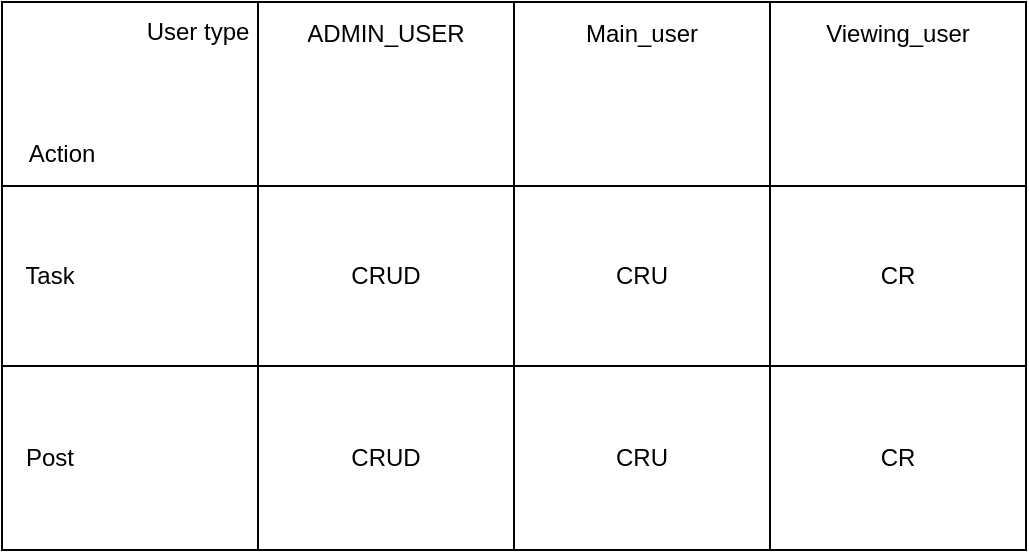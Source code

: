 <mxfile version="24.5.3" type="device">
  <diagram name="Page-1" id="KxFUunisI3KA-j2Cj4el">
    <mxGraphModel dx="1103" dy="-551" grid="0" gridSize="10" guides="1" tooltips="1" connect="1" arrows="1" fold="1" page="0" pageScale="1" pageWidth="850" pageHeight="1100" math="0" shadow="0">
      <root>
        <mxCell id="0" />
        <mxCell id="1" parent="0" />
        <mxCell id="Fsr9ZngQqqMnOgbyJzkZ-1" value="" style="shape=table;startSize=0;container=1;collapsible=0;childLayout=tableLayout;" vertex="1" parent="1">
          <mxGeometry x="175" y="1361" width="512" height="274" as="geometry" />
        </mxCell>
        <mxCell id="Fsr9ZngQqqMnOgbyJzkZ-2" value="" style="shape=tableRow;horizontal=0;startSize=0;swimlaneHead=0;swimlaneBody=0;strokeColor=inherit;top=0;left=0;bottom=0;right=0;collapsible=0;dropTarget=0;fillColor=none;points=[[0,0.5],[1,0.5]];portConstraint=eastwest;" vertex="1" parent="Fsr9ZngQqqMnOgbyJzkZ-1">
          <mxGeometry width="512" height="92" as="geometry" />
        </mxCell>
        <mxCell id="Fsr9ZngQqqMnOgbyJzkZ-3" value="" style="shape=partialRectangle;html=1;whiteSpace=wrap;connectable=0;strokeColor=inherit;overflow=hidden;fillColor=none;top=0;left=0;bottom=0;right=0;pointerEvents=1;" vertex="1" parent="Fsr9ZngQqqMnOgbyJzkZ-2">
          <mxGeometry width="128" height="92" as="geometry">
            <mxRectangle width="128" height="92" as="alternateBounds" />
          </mxGeometry>
        </mxCell>
        <mxCell id="Fsr9ZngQqqMnOgbyJzkZ-4" value="ADMIN_USER" style="shape=partialRectangle;html=1;whiteSpace=wrap;connectable=0;strokeColor=inherit;overflow=hidden;fillColor=none;top=0;left=0;bottom=0;right=0;pointerEvents=1;verticalAlign=middle;spacingTop=0;spacingBottom=60;" vertex="1" parent="Fsr9ZngQqqMnOgbyJzkZ-2">
          <mxGeometry x="128" width="128" height="92" as="geometry">
            <mxRectangle width="128" height="92" as="alternateBounds" />
          </mxGeometry>
        </mxCell>
        <mxCell id="Fsr9ZngQqqMnOgbyJzkZ-5" value="Main_user" style="shape=partialRectangle;html=1;whiteSpace=wrap;connectable=0;strokeColor=inherit;overflow=hidden;fillColor=none;top=0;left=0;bottom=0;right=0;pointerEvents=1;verticalAlign=middle;spacingTop=0;spacingBottom=60;" vertex="1" parent="Fsr9ZngQqqMnOgbyJzkZ-2">
          <mxGeometry x="256" width="128" height="92" as="geometry">
            <mxRectangle width="128" height="92" as="alternateBounds" />
          </mxGeometry>
        </mxCell>
        <mxCell id="Fsr9ZngQqqMnOgbyJzkZ-6" value="Viewing_user" style="shape=partialRectangle;html=1;whiteSpace=wrap;connectable=0;strokeColor=inherit;overflow=hidden;fillColor=none;top=0;left=0;bottom=0;right=0;pointerEvents=1;verticalAlign=middle;spacingTop=0;spacingBottom=60;" vertex="1" parent="Fsr9ZngQqqMnOgbyJzkZ-2">
          <mxGeometry x="384" width="128" height="92" as="geometry">
            <mxRectangle width="128" height="92" as="alternateBounds" />
          </mxGeometry>
        </mxCell>
        <mxCell id="Fsr9ZngQqqMnOgbyJzkZ-7" value="" style="shape=tableRow;horizontal=0;startSize=0;swimlaneHead=0;swimlaneBody=0;strokeColor=inherit;top=0;left=0;bottom=0;right=0;collapsible=0;dropTarget=0;fillColor=none;points=[[0,0.5],[1,0.5]];portConstraint=eastwest;" vertex="1" parent="Fsr9ZngQqqMnOgbyJzkZ-1">
          <mxGeometry y="92" width="512" height="90" as="geometry" />
        </mxCell>
        <mxCell id="Fsr9ZngQqqMnOgbyJzkZ-8" value="Task" style="shape=partialRectangle;html=1;whiteSpace=wrap;connectable=0;strokeColor=inherit;overflow=hidden;fillColor=none;top=0;left=0;bottom=0;right=0;pointerEvents=1;labelPosition=center;verticalLabelPosition=middle;align=center;verticalAlign=middle;spacingLeft=0;spacingRight=80;" vertex="1" parent="Fsr9ZngQqqMnOgbyJzkZ-7">
          <mxGeometry width="128" height="90" as="geometry">
            <mxRectangle width="128" height="90" as="alternateBounds" />
          </mxGeometry>
        </mxCell>
        <mxCell id="Fsr9ZngQqqMnOgbyJzkZ-9" value="CRUD" style="shape=partialRectangle;html=1;whiteSpace=wrap;connectable=0;strokeColor=inherit;overflow=hidden;fillColor=none;top=0;left=0;bottom=0;right=0;pointerEvents=1;" vertex="1" parent="Fsr9ZngQqqMnOgbyJzkZ-7">
          <mxGeometry x="128" width="128" height="90" as="geometry">
            <mxRectangle width="128" height="90" as="alternateBounds" />
          </mxGeometry>
        </mxCell>
        <mxCell id="Fsr9ZngQqqMnOgbyJzkZ-10" value="CRU" style="shape=partialRectangle;html=1;whiteSpace=wrap;connectable=0;strokeColor=inherit;overflow=hidden;fillColor=none;top=0;left=0;bottom=0;right=0;pointerEvents=1;" vertex="1" parent="Fsr9ZngQqqMnOgbyJzkZ-7">
          <mxGeometry x="256" width="128" height="90" as="geometry">
            <mxRectangle width="128" height="90" as="alternateBounds" />
          </mxGeometry>
        </mxCell>
        <mxCell id="Fsr9ZngQqqMnOgbyJzkZ-11" value="CR" style="shape=partialRectangle;html=1;whiteSpace=wrap;connectable=0;strokeColor=inherit;overflow=hidden;fillColor=none;top=0;left=0;bottom=0;right=0;pointerEvents=1;" vertex="1" parent="Fsr9ZngQqqMnOgbyJzkZ-7">
          <mxGeometry x="384" width="128" height="90" as="geometry">
            <mxRectangle width="128" height="90" as="alternateBounds" />
          </mxGeometry>
        </mxCell>
        <mxCell id="Fsr9ZngQqqMnOgbyJzkZ-12" value="" style="shape=tableRow;horizontal=0;startSize=0;swimlaneHead=0;swimlaneBody=0;strokeColor=inherit;top=0;left=0;bottom=0;right=0;collapsible=0;dropTarget=0;fillColor=none;points=[[0,0.5],[1,0.5]];portConstraint=eastwest;" vertex="1" parent="Fsr9ZngQqqMnOgbyJzkZ-1">
          <mxGeometry y="182" width="512" height="92" as="geometry" />
        </mxCell>
        <mxCell id="Fsr9ZngQqqMnOgbyJzkZ-13" value="Post" style="shape=partialRectangle;html=1;whiteSpace=wrap;connectable=0;strokeColor=inherit;overflow=hidden;fillColor=none;top=0;left=0;bottom=0;right=0;pointerEvents=1;labelPosition=center;verticalLabelPosition=middle;align=center;verticalAlign=middle;spacingLeft=0;spacingRight=80;" vertex="1" parent="Fsr9ZngQqqMnOgbyJzkZ-12">
          <mxGeometry width="128" height="92" as="geometry">
            <mxRectangle width="128" height="92" as="alternateBounds" />
          </mxGeometry>
        </mxCell>
        <mxCell id="Fsr9ZngQqqMnOgbyJzkZ-14" value="CRUD" style="shape=partialRectangle;html=1;whiteSpace=wrap;connectable=0;strokeColor=inherit;overflow=hidden;fillColor=none;top=0;left=0;bottom=0;right=0;pointerEvents=1;" vertex="1" parent="Fsr9ZngQqqMnOgbyJzkZ-12">
          <mxGeometry x="128" width="128" height="92" as="geometry">
            <mxRectangle width="128" height="92" as="alternateBounds" />
          </mxGeometry>
        </mxCell>
        <mxCell id="Fsr9ZngQqqMnOgbyJzkZ-15" value="CRU" style="shape=partialRectangle;html=1;whiteSpace=wrap;connectable=0;strokeColor=inherit;overflow=hidden;fillColor=none;top=0;left=0;bottom=0;right=0;pointerEvents=1;" vertex="1" parent="Fsr9ZngQqqMnOgbyJzkZ-12">
          <mxGeometry x="256" width="128" height="92" as="geometry">
            <mxRectangle width="128" height="92" as="alternateBounds" />
          </mxGeometry>
        </mxCell>
        <mxCell id="Fsr9ZngQqqMnOgbyJzkZ-16" value="CR" style="shape=partialRectangle;html=1;whiteSpace=wrap;connectable=0;strokeColor=inherit;overflow=hidden;fillColor=none;top=0;left=0;bottom=0;right=0;pointerEvents=1;" vertex="1" parent="Fsr9ZngQqqMnOgbyJzkZ-12">
          <mxGeometry x="384" width="128" height="92" as="geometry">
            <mxRectangle width="128" height="92" as="alternateBounds" />
          </mxGeometry>
        </mxCell>
        <mxCell id="Fsr9ZngQqqMnOgbyJzkZ-17" value="Action" style="text;strokeColor=none;align=center;fillColor=none;html=1;verticalAlign=middle;whiteSpace=wrap;rounded=0;" vertex="1" parent="1">
          <mxGeometry x="175" y="1422" width="60" height="30" as="geometry" />
        </mxCell>
        <mxCell id="Fsr9ZngQqqMnOgbyJzkZ-18" value="User type" style="text;strokeColor=none;align=center;fillColor=none;html=1;verticalAlign=middle;whiteSpace=wrap;rounded=0;" vertex="1" parent="1">
          <mxGeometry x="243" y="1361" width="60" height="30" as="geometry" />
        </mxCell>
      </root>
    </mxGraphModel>
  </diagram>
</mxfile>
